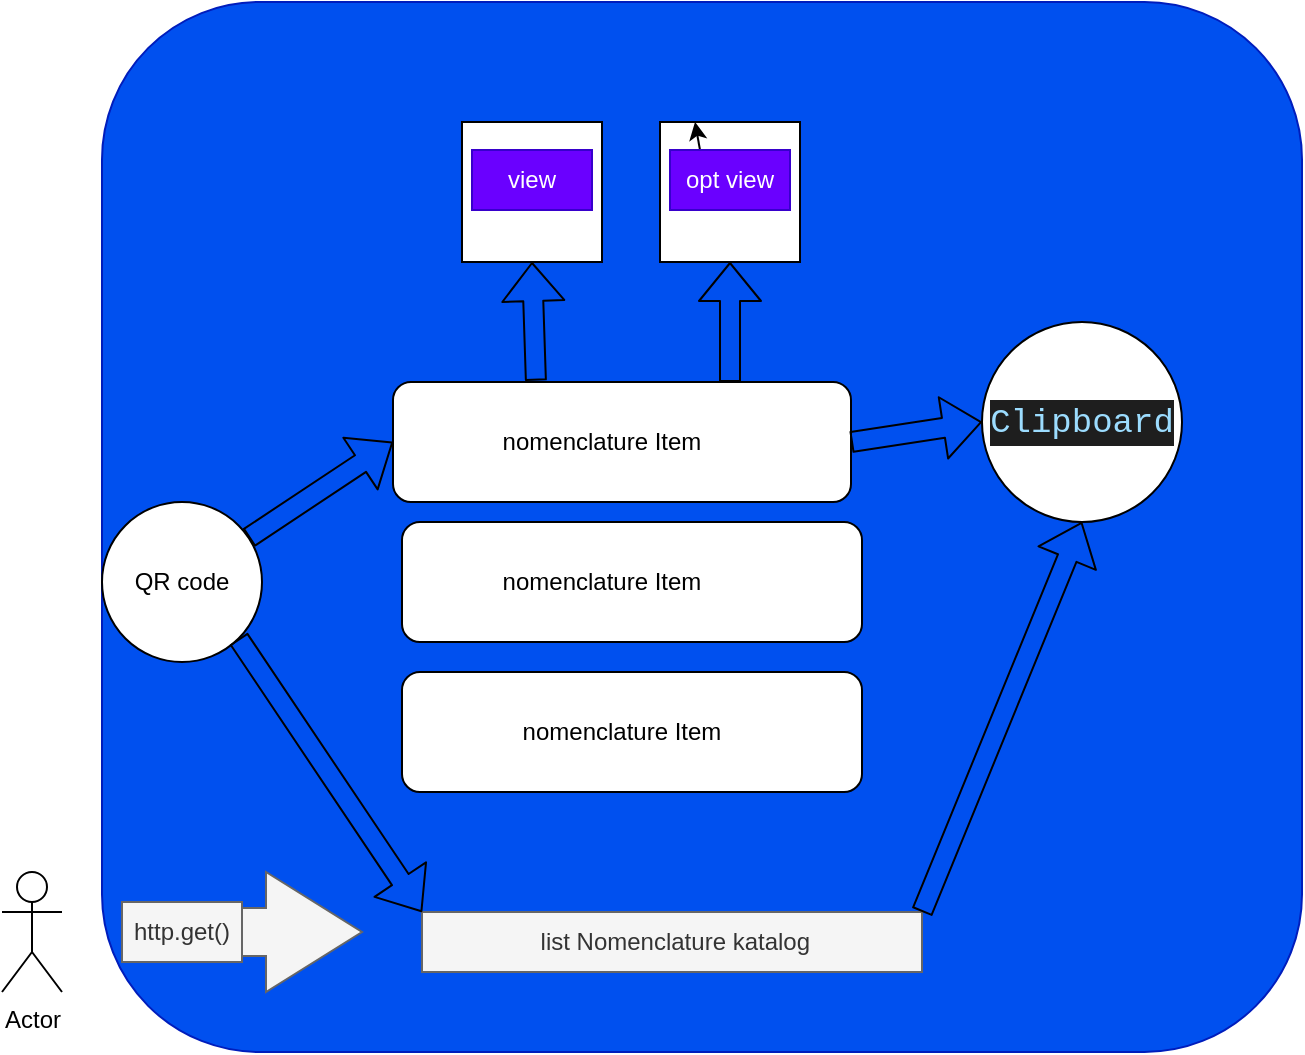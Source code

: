 <mxfile>
    <diagram id="L_kLu3X8epegVBQwN199" name="Страница 1">
        <mxGraphModel dx="691" dy="569" grid="1" gridSize="10" guides="1" tooltips="1" connect="1" arrows="1" fold="1" page="1" pageScale="1" pageWidth="827" pageHeight="1169" math="0" shadow="0">
            <root>
                <mxCell id="0"/>
                <mxCell id="1" parent="0"/>
                <mxCell id="2" value="" style="rounded=1;whiteSpace=wrap;html=1;fillColor=#0050ef;fontColor=#ffffff;strokeColor=#001DBC;" parent="1" vertex="1">
                    <mxGeometry x="60" y="100" width="600" height="525" as="geometry"/>
                </mxCell>
                <mxCell id="3" value="&amp;nbsp;list Nomenclature katalog" style="text;html=1;strokeColor=#666666;fillColor=#f5f5f5;align=center;verticalAlign=middle;whiteSpace=wrap;rounded=0;fontColor=#333333;" parent="1" vertex="1">
                    <mxGeometry x="220" y="555" width="250" height="30" as="geometry"/>
                </mxCell>
                <mxCell id="4" value="" style="rounded=1;whiteSpace=wrap;html=1;" parent="1" vertex="1">
                    <mxGeometry x="205.5" y="290" width="229" height="60" as="geometry"/>
                </mxCell>
                <mxCell id="6" value="" style="rounded=1;whiteSpace=wrap;html=1;" parent="1" vertex="1">
                    <mxGeometry x="210" y="435" width="230" height="60" as="geometry"/>
                </mxCell>
                <mxCell id="7" value="" style="whiteSpace=wrap;html=1;aspect=fixed;" parent="1" vertex="1">
                    <mxGeometry x="240" y="160" width="70" height="70" as="geometry"/>
                </mxCell>
                <mxCell id="9" value="" style="whiteSpace=wrap;html=1;aspect=fixed;" parent="1" vertex="1">
                    <mxGeometry x="339" y="160" width="70" height="70" as="geometry"/>
                </mxCell>
                <mxCell id="11" value="nomenclature Item" style="text;html=1;strokeColor=none;fillColor=none;align=center;verticalAlign=middle;whiteSpace=wrap;rounded=0;" parent="1" vertex="1">
                    <mxGeometry x="250" y="305" width="120" height="30" as="geometry"/>
                </mxCell>
                <mxCell id="13" value="nomenclature Item" style="text;html=1;strokeColor=none;fillColor=none;align=center;verticalAlign=middle;whiteSpace=wrap;rounded=0;" parent="1" vertex="1">
                    <mxGeometry x="260" y="450" width="120" height="30" as="geometry"/>
                </mxCell>
                <mxCell id="14" value="view" style="text;html=1;strokeColor=#3700CC;fillColor=#6a00ff;align=center;verticalAlign=middle;whiteSpace=wrap;rounded=0;fontColor=#ffffff;" parent="1" vertex="1">
                    <mxGeometry x="245" y="174" width="60" height="30" as="geometry"/>
                </mxCell>
                <mxCell id="35" style="edgeStyle=none;html=1;exitX=0.25;exitY=0;exitDx=0;exitDy=0;entryX=0.25;entryY=0;entryDx=0;entryDy=0;" parent="1" source="16" target="9" edge="1">
                    <mxGeometry relative="1" as="geometry"/>
                </mxCell>
                <mxCell id="16" value="opt view" style="text;html=1;strokeColor=#3700CC;fillColor=#6a00ff;align=center;verticalAlign=middle;whiteSpace=wrap;rounded=0;fontColor=#ffffff;" parent="1" vertex="1">
                    <mxGeometry x="344" y="174" width="60" height="30" as="geometry"/>
                </mxCell>
                <mxCell id="17" value="QR code" style="ellipse;whiteSpace=wrap;html=1;aspect=fixed;" parent="1" vertex="1">
                    <mxGeometry x="60" y="350" width="80" height="80" as="geometry"/>
                </mxCell>
                <mxCell id="19" value="" style="shape=singleArrow;whiteSpace=wrap;html=1;arrowWidth=0.4;arrowSize=0.4;fillColor=#f5f5f5;strokeColor=#666666;fontColor=#333333;gradientColor=none;rounded=0;" parent="1" vertex="1">
                    <mxGeometry x="70" y="535" width="120" height="60" as="geometry"/>
                </mxCell>
                <mxCell id="25" value="" style="shape=flexArrow;endArrow=classic;html=1;entryX=0;entryY=0.5;entryDx=0;entryDy=0;" parent="1" source="17" target="4" edge="1">
                    <mxGeometry width="50" height="50" relative="1" as="geometry">
                        <mxPoint x="260" y="340" as="sourcePoint"/>
                        <mxPoint x="310" y="290" as="targetPoint"/>
                    </mxGeometry>
                </mxCell>
                <mxCell id="26" value="" style="shape=flexArrow;endArrow=classic;html=1;exitX=1;exitY=1;exitDx=0;exitDy=0;entryX=0;entryY=0;entryDx=0;entryDy=0;" parent="1" source="17" target="3" edge="1">
                    <mxGeometry width="50" height="50" relative="1" as="geometry">
                        <mxPoint x="260" y="340" as="sourcePoint"/>
                        <mxPoint x="310" y="290" as="targetPoint"/>
                    </mxGeometry>
                </mxCell>
                <mxCell id="28" value="" style="rounded=1;whiteSpace=wrap;html=1;" parent="1" vertex="1">
                    <mxGeometry x="210" y="360" width="230" height="60" as="geometry"/>
                </mxCell>
                <mxCell id="29" value="nomenclature Item" style="text;html=1;strokeColor=none;fillColor=none;align=center;verticalAlign=middle;whiteSpace=wrap;rounded=0;" parent="1" vertex="1">
                    <mxGeometry x="250" y="375" width="120" height="30" as="geometry"/>
                </mxCell>
                <mxCell id="30" value="&lt;div style=&quot;color: rgb(212 , 212 , 212) ; background-color: rgb(30 , 30 , 30) ; font-family: &amp;#34;fixedsys&amp;#34; , &amp;#34;fira code&amp;#34; , &amp;#34;menlo&amp;#34; , &amp;#34;monaco&amp;#34; , &amp;#34;courier new&amp;#34; , monospace , &amp;#34;consolas&amp;#34; , &amp;#34;courier new&amp;#34; , monospace ; font-size: 17px ; line-height: 23px&quot;&gt;&lt;span style=&quot;color: #9cdcfe&quot;&gt;Clipboard&lt;/span&gt;&lt;/div&gt;" style="ellipse;whiteSpace=wrap;html=1;aspect=fixed;" parent="1" vertex="1">
                    <mxGeometry x="500" y="260" width="100" height="100" as="geometry"/>
                </mxCell>
                <mxCell id="31" value="" style="shape=flexArrow;endArrow=classic;html=1;entryX=0.5;entryY=1;entryDx=0;entryDy=0;" parent="1" target="9" edge="1">
                    <mxGeometry width="50" height="50" relative="1" as="geometry">
                        <mxPoint x="374" y="290" as="sourcePoint"/>
                        <mxPoint x="310" y="280" as="targetPoint"/>
                    </mxGeometry>
                </mxCell>
                <mxCell id="33" value="" style="shape=flexArrow;endArrow=classic;html=1;entryX=0;entryY=0.5;entryDx=0;entryDy=0;exitX=1;exitY=0.5;exitDx=0;exitDy=0;" parent="1" source="4" target="30" edge="1">
                    <mxGeometry width="50" height="50" relative="1" as="geometry">
                        <mxPoint x="440" y="320" as="sourcePoint"/>
                        <mxPoint x="310" y="280" as="targetPoint"/>
                    </mxGeometry>
                </mxCell>
                <mxCell id="34" value="" style="shape=flexArrow;endArrow=classic;html=1;entryX=0.5;entryY=1;entryDx=0;entryDy=0;exitX=1;exitY=0;exitDx=0;exitDy=0;" parent="1" source="3" target="30" edge="1">
                    <mxGeometry width="50" height="50" relative="1" as="geometry">
                        <mxPoint x="260" y="330" as="sourcePoint"/>
                        <mxPoint x="310" y="280" as="targetPoint"/>
                    </mxGeometry>
                </mxCell>
                <mxCell id="36" value="" style="shape=flexArrow;endArrow=classic;html=1;entryX=0.5;entryY=1;entryDx=0;entryDy=0;exitX=0.312;exitY=-0.011;exitDx=0;exitDy=0;exitPerimeter=0;" parent="1" source="4" target="7" edge="1">
                    <mxGeometry width="50" height="50" relative="1" as="geometry">
                        <mxPoint x="260" y="330" as="sourcePoint"/>
                        <mxPoint x="310" y="280" as="targetPoint"/>
                    </mxGeometry>
                </mxCell>
                <mxCell id="NlNz0dopFEJM5hS2L_JA-38" value="http.get()" style="text;html=1;align=center;verticalAlign=middle;whiteSpace=wrap;rounded=0;fillColor=#f5f5f5;fontColor=#333333;strokeColor=#666666;" parent="1" vertex="1">
                    <mxGeometry x="70" y="550" width="60" height="30" as="geometry"/>
                </mxCell>
                <mxCell id="NlNz0dopFEJM5hS2L_JA-40" value="Actor" style="shape=umlActor;verticalLabelPosition=bottom;verticalAlign=top;html=1;outlineConnect=0;" parent="1" vertex="1">
                    <mxGeometry x="10" y="535" width="30" height="60" as="geometry"/>
                </mxCell>
            </root>
        </mxGraphModel>
    </diagram>
    <diagram id="8eWsqql-C955waRc1kko" name="Страница 2">
        <mxGraphModel dx="691" dy="569" grid="1" gridSize="10" guides="1" tooltips="1" connect="1" arrows="1" fold="1" page="1" pageScale="1" pageWidth="827" pageHeight="1169" math="0" shadow="0">
            <root>
                <mxCell id="kU7xPiwq-khf1TAPe_ID-0"/>
                <mxCell id="kU7xPiwq-khf1TAPe_ID-1" parent="kU7xPiwq-khf1TAPe_ID-0"/>
                <mxCell id="tDxg9bR4u0kB8Xw70Ub0-0" value="" style="whiteSpace=wrap;html=1;aspect=fixed;" parent="kU7xPiwq-khf1TAPe_ID-1" vertex="1">
                    <mxGeometry x="130" y="180" width="120" height="120" as="geometry"/>
                </mxCell>
                <mxCell id="TBs14J2OcaN_3O58yqrt-0" value="view" style="text;html=1;strokeColor=#3700CC;fillColor=#6a00ff;align=center;verticalAlign=middle;whiteSpace=wrap;rounded=0;fontColor=#ffffff;" parent="kU7xPiwq-khf1TAPe_ID-1" vertex="1">
                    <mxGeometry x="160" y="225" width="60" height="30" as="geometry"/>
                </mxCell>
                <mxCell id="TBs14J2OcaN_3O58yqrt-2" value="" style="swimlane;startSize=0;" parent="kU7xPiwq-khf1TAPe_ID-1" vertex="1">
                    <mxGeometry x="400" y="100" width="200" height="140" as="geometry"/>
                </mxCell>
                <mxCell id="TBs14J2OcaN_3O58yqrt-6" value="Images" style="text;html=1;align=center;verticalAlign=middle;resizable=0;points=[];autosize=1;strokeColor=none;fillColor=none;" parent="TBs14J2OcaN_3O58yqrt-2" vertex="1">
                    <mxGeometry x="75" y="60" width="50" height="20" as="geometry"/>
                </mxCell>
                <mxCell id="TBs14J2OcaN_3O58yqrt-3" value="" style="swimlane;startSize=0;" parent="kU7xPiwq-khf1TAPe_ID-1" vertex="1">
                    <mxGeometry x="400" y="310" width="200" height="200" as="geometry">
                        <mxRectangle x="410" y="290" width="50" height="40" as="alternateBounds"/>
                    </mxGeometry>
                </mxCell>
                <mxCell id="TBs14J2OcaN_3O58yqrt-7" value="Table" style="text;html=1;align=center;verticalAlign=middle;resizable=0;points=[];autosize=1;strokeColor=none;fillColor=none;" parent="TBs14J2OcaN_3O58yqrt-3" vertex="1">
                    <mxGeometry x="70" y="80" width="40" height="20" as="geometry"/>
                </mxCell>
                <mxCell id="TBs14J2OcaN_3O58yqrt-4" value="" style="shape=flexArrow;endArrow=classic;html=1;exitX=0.992;exitY=0.422;exitDx=0;exitDy=0;exitPerimeter=0;entryX=0;entryY=0.5;entryDx=0;entryDy=0;" parent="kU7xPiwq-khf1TAPe_ID-1" source="tDxg9bR4u0kB8Xw70Ub0-0" target="TBs14J2OcaN_3O58yqrt-2" edge="1">
                    <mxGeometry width="50" height="50" relative="1" as="geometry">
                        <mxPoint x="330" y="360" as="sourcePoint"/>
                        <mxPoint x="380" y="310" as="targetPoint"/>
                    </mxGeometry>
                </mxCell>
                <mxCell id="TBs14J2OcaN_3O58yqrt-5" value="" style="shape=flexArrow;endArrow=classic;html=1;exitX=1.02;exitY=0.838;exitDx=0;exitDy=0;exitPerimeter=0;entryX=0;entryY=0.25;entryDx=0;entryDy=0;" parent="kU7xPiwq-khf1TAPe_ID-1" source="tDxg9bR4u0kB8Xw70Ub0-0" target="TBs14J2OcaN_3O58yqrt-3" edge="1">
                    <mxGeometry width="50" height="50" relative="1" as="geometry">
                        <mxPoint x="330" y="360" as="sourcePoint"/>
                        <mxPoint x="380" y="310" as="targetPoint"/>
                    </mxGeometry>
                </mxCell>
            </root>
        </mxGraphModel>
    </diagram>
    <diagram id="mRTkF5h-hfggiwhOe0ea" name="Страница 3">
        <mxGraphModel dx="691" dy="569" grid="1" gridSize="10" guides="1" tooltips="1" connect="1" arrows="1" fold="1" page="1" pageScale="1" pageWidth="827" pageHeight="1169" math="0" shadow="0">
            <root>
                <mxCell id="DMlHOETDV7XkjLK8qEzX-0"/>
                <mxCell id="DMlHOETDV7XkjLK8qEzX-1" parent="DMlHOETDV7XkjLK8qEzX-0"/>
                <mxCell id="DMlHOETDV7XkjLK8qEzX-2" value="Actor" style="shape=umlActor;verticalLabelPosition=bottom;verticalAlign=top;html=1;outlineConnect=0;" vertex="1" parent="DMlHOETDV7XkjLK8qEzX-1">
                    <mxGeometry x="20" y="750" width="30" height="60" as="geometry"/>
                </mxCell>
                <mxCell id="DMlHOETDV7XkjLK8qEzX-3" value="" style="rounded=1;whiteSpace=wrap;html=1;" vertex="1" parent="DMlHOETDV7XkjLK8qEzX-1">
                    <mxGeometry x="180" y="750" width="200" height="60" as="geometry"/>
                </mxCell>
                <mxCell id="DMlHOETDV7XkjLK8qEzX-4" value="ItemKatalog" style="text;html=1;strokeColor=none;fillColor=none;align=center;verticalAlign=middle;whiteSpace=wrap;rounded=0;" vertex="1" parent="DMlHOETDV7XkjLK8qEzX-1">
                    <mxGeometry x="230" y="765" width="70" height="30" as="geometry"/>
                </mxCell>
                <mxCell id="DMlHOETDV7XkjLK8qEzX-5" value="" style="shape=flexArrow;endArrow=classic;html=1;entryX=0;entryY=0.5;entryDx=0;entryDy=0;" edge="1" parent="DMlHOETDV7XkjLK8qEzX-1" source="DMlHOETDV7XkjLK8qEzX-2" target="DMlHOETDV7XkjLK8qEzX-3">
                    <mxGeometry width="50" height="50" relative="1" as="geometry">
                        <mxPoint x="330" y="620" as="sourcePoint"/>
                        <mxPoint x="380" y="570" as="targetPoint"/>
                    </mxGeometry>
                </mxCell>
                <mxCell id="DMlHOETDV7XkjLK8qEzX-6" value="" style="whiteSpace=wrap;html=1;aspect=fixed;" vertex="1" parent="DMlHOETDV7XkjLK8qEzX-1">
                    <mxGeometry x="160" y="470" width="180" height="180" as="geometry"/>
                </mxCell>
                <mxCell id="DMlHOETDV7XkjLK8qEzX-9" value="" style="shape=flexArrow;endArrow=classic;html=1;entryX=0.56;entryY=1;entryDx=0;entryDy=0;entryPerimeter=0;exitX=0.398;exitY=0.011;exitDx=0;exitDy=0;exitPerimeter=0;" edge="1" parent="DMlHOETDV7XkjLK8qEzX-1" source="DMlHOETDV7XkjLK8qEzX-3" target="DMlHOETDV7XkjLK8qEzX-6">
                    <mxGeometry width="50" height="50" relative="1" as="geometry">
                        <mxPoint x="263" y="740" as="sourcePoint"/>
                        <mxPoint x="380" y="570" as="targetPoint"/>
                    </mxGeometry>
                </mxCell>
                <mxCell id="DMlHOETDV7XkjLK8qEzX-13" value="Actor" style="shape=umlActor;verticalLabelPosition=bottom;verticalAlign=top;html=1;outlineConnect=0;" vertex="1" parent="DMlHOETDV7XkjLK8qEzX-1">
                    <mxGeometry x="30" y="880" width="30" height="60" as="geometry"/>
                </mxCell>
                <mxCell id="DMlHOETDV7XkjLK8qEzX-14" value="" style="rounded=1;whiteSpace=wrap;html=1;" vertex="1" parent="DMlHOETDV7XkjLK8qEzX-1">
                    <mxGeometry x="420" y="890" width="240" height="60" as="geometry"/>
                </mxCell>
                <mxCell id="DMlHOETDV7XkjLK8qEzX-15" value="" style="shape=flexArrow;endArrow=classic;html=1;exitX=0.5;exitY=0.5;exitDx=0;exitDy=0;exitPerimeter=0;entryX=0;entryY=0.5;entryDx=0;entryDy=0;" edge="1" parent="DMlHOETDV7XkjLK8qEzX-1" source="DMlHOETDV7XkjLK8qEzX-13" target="DMlHOETDV7XkjLK8qEzX-14">
                    <mxGeometry width="50" height="50" relative="1" as="geometry">
                        <mxPoint x="330" y="720" as="sourcePoint"/>
                        <mxPoint x="380" y="670" as="targetPoint"/>
                    </mxGeometry>
                </mxCell>
                <mxCell id="DMlHOETDV7XkjLK8qEzX-16" value="" style="whiteSpace=wrap;html=1;aspect=fixed;" vertex="1" parent="DMlHOETDV7XkjLK8qEzX-1">
                    <mxGeometry x="460" y="470" width="190" height="190" as="geometry"/>
                </mxCell>
                <mxCell id="DMlHOETDV7XkjLK8qEzX-17" value="" style="shape=flexArrow;endArrow=classic;html=1;exitX=0.47;exitY=-0.047;exitDx=0;exitDy=0;exitPerimeter=0;entryX=0.25;entryY=1;entryDx=0;entryDy=0;" edge="1" parent="DMlHOETDV7XkjLK8qEzX-1" source="DMlHOETDV7XkjLK8qEzX-14" target="DMlHOETDV7XkjLK8qEzX-16">
                    <mxGeometry width="50" height="50" relative="1" as="geometry">
                        <mxPoint x="330" y="720" as="sourcePoint"/>
                        <mxPoint x="380" y="670" as="targetPoint"/>
                    </mxGeometry>
                </mxCell>
                <mxCell id="X07TaIWTasU2zoOHf2z8-0" value="opt-ItemKatalog" style="text;html=1;strokeColor=none;fillColor=none;align=center;verticalAlign=middle;whiteSpace=wrap;rounded=0;" vertex="1" parent="DMlHOETDV7XkjLK8qEzX-1">
                    <mxGeometry x="500" y="905" width="120" height="30" as="geometry"/>
                </mxCell>
                <mxCell id="X07TaIWTasU2zoOHf2z8-1" value="" style="rounded=1;whiteSpace=wrap;html=1;" vertex="1" parent="DMlHOETDV7XkjLK8qEzX-1">
                    <mxGeometry x="505" y="600" width="120" height="35" as="geometry"/>
                </mxCell>
                <mxCell id="X07TaIWTasU2zoOHf2z8-2" value="" style="rounded=1;whiteSpace=wrap;html=1;" vertex="1" parent="DMlHOETDV7XkjLK8qEzX-1">
                    <mxGeometry x="505" y="550" width="120" height="34.5" as="geometry"/>
                </mxCell>
                <mxCell id="X07TaIWTasU2zoOHf2z8-4" value="" style="rounded=1;whiteSpace=wrap;html=1;" vertex="1" parent="DMlHOETDV7XkjLK8qEzX-1">
                    <mxGeometry x="505" y="500" width="120" height="40" as="geometry"/>
                </mxCell>
                <mxCell id="X07TaIWTasU2zoOHf2z8-5" value="opt-nomenclature" style="text;html=1;strokeColor=none;fillColor=none;align=center;verticalAlign=middle;whiteSpace=wrap;rounded=0;" vertex="1" parent="DMlHOETDV7XkjLK8qEzX-1">
                    <mxGeometry x="530" y="602.5" width="70" height="30" as="geometry"/>
                </mxCell>
                <mxCell id="X07TaIWTasU2zoOHf2z8-6" value="opt-nomenclature" style="text;html=1;strokeColor=none;fillColor=none;align=center;verticalAlign=middle;whiteSpace=wrap;rounded=0;" vertex="1" parent="DMlHOETDV7XkjLK8qEzX-1">
                    <mxGeometry x="525" y="555" width="70" height="30" as="geometry"/>
                </mxCell>
                <mxCell id="X07TaIWTasU2zoOHf2z8-7" value="opt-nomenclature" style="text;html=1;strokeColor=none;fillColor=none;align=center;verticalAlign=middle;whiteSpace=wrap;rounded=0;" vertex="1" parent="DMlHOETDV7XkjLK8qEzX-1">
                    <mxGeometry x="525" y="505" width="70" height="30" as="geometry"/>
                </mxCell>
                <mxCell id="X07TaIWTasU2zoOHf2z8-8" value="" style="rounded=1;whiteSpace=wrap;html=1;" vertex="1" parent="DMlHOETDV7XkjLK8qEzX-1">
                    <mxGeometry x="190" y="585" width="120" height="35" as="geometry"/>
                </mxCell>
                <mxCell id="X07TaIWTasU2zoOHf2z8-9" value="" style="rounded=1;whiteSpace=wrap;html=1;" vertex="1" parent="DMlHOETDV7XkjLK8qEzX-1">
                    <mxGeometry x="190" y="540" width="120" height="35" as="geometry"/>
                </mxCell>
                <mxCell id="X07TaIWTasU2zoOHf2z8-10" value="" style="rounded=1;whiteSpace=wrap;html=1;" vertex="1" parent="DMlHOETDV7XkjLK8qEzX-1">
                    <mxGeometry x="190" y="500" width="120" height="35" as="geometry"/>
                </mxCell>
                <mxCell id="X07TaIWTasU2zoOHf2z8-11" value="nomenclature" style="text;html=1;strokeColor=none;fillColor=none;align=center;verticalAlign=middle;whiteSpace=wrap;rounded=0;" vertex="1" parent="DMlHOETDV7XkjLK8qEzX-1">
                    <mxGeometry x="210" y="585" width="60" height="30" as="geometry"/>
                </mxCell>
                <mxCell id="X07TaIWTasU2zoOHf2z8-12" value="nomenclature" style="text;html=1;strokeColor=none;fillColor=none;align=center;verticalAlign=middle;whiteSpace=wrap;rounded=0;" vertex="1" parent="DMlHOETDV7XkjLK8qEzX-1">
                    <mxGeometry x="220" y="540" width="60" height="30" as="geometry"/>
                </mxCell>
                <mxCell id="X07TaIWTasU2zoOHf2z8-13" value="nomenclature" style="text;html=1;strokeColor=none;fillColor=none;align=center;verticalAlign=middle;whiteSpace=wrap;rounded=0;" vertex="1" parent="DMlHOETDV7XkjLK8qEzX-1">
                    <mxGeometry x="220" y="502.5" width="60" height="30" as="geometry"/>
                </mxCell>
                <mxCell id="X07TaIWTasU2zoOHf2z8-22" style="edgeStyle=none;html=1;" edge="1" parent="DMlHOETDV7XkjLK8qEzX-1" source="X07TaIWTasU2zoOHf2z8-14">
                    <mxGeometry relative="1" as="geometry">
                        <mxPoint x="60" y="910" as="targetPoint"/>
                    </mxGeometry>
                </mxCell>
                <mxCell id="X07TaIWTasU2zoOHf2z8-14" value="Реализатор" style="text;html=1;strokeColor=none;fillColor=none;align=center;verticalAlign=middle;whiteSpace=wrap;rounded=0;" vertex="1" parent="DMlHOETDV7XkjLK8qEzX-1">
                    <mxGeometry x="120" y="870" width="60" height="30" as="geometry"/>
                </mxCell>
                <mxCell id="X07TaIWTasU2zoOHf2z8-17" style="edgeStyle=none;html=1;entryX=0.75;entryY=0.1;entryDx=0;entryDy=0;entryPerimeter=0;" edge="1" parent="DMlHOETDV7XkjLK8qEzX-1" source="X07TaIWTasU2zoOHf2z8-15" target="DMlHOETDV7XkjLK8qEzX-2">
                    <mxGeometry relative="1" as="geometry"/>
                </mxCell>
                <mxCell id="X07TaIWTasU2zoOHf2z8-15" value="Покупатель" style="text;html=1;strokeColor=none;fillColor=none;align=center;verticalAlign=middle;whiteSpace=wrap;rounded=0;" vertex="1" parent="DMlHOETDV7XkjLK8qEzX-1">
                    <mxGeometry x="20" y="700" width="60" height="30" as="geometry"/>
                </mxCell>
            </root>
        </mxGraphModel>
    </diagram>
</mxfile>
